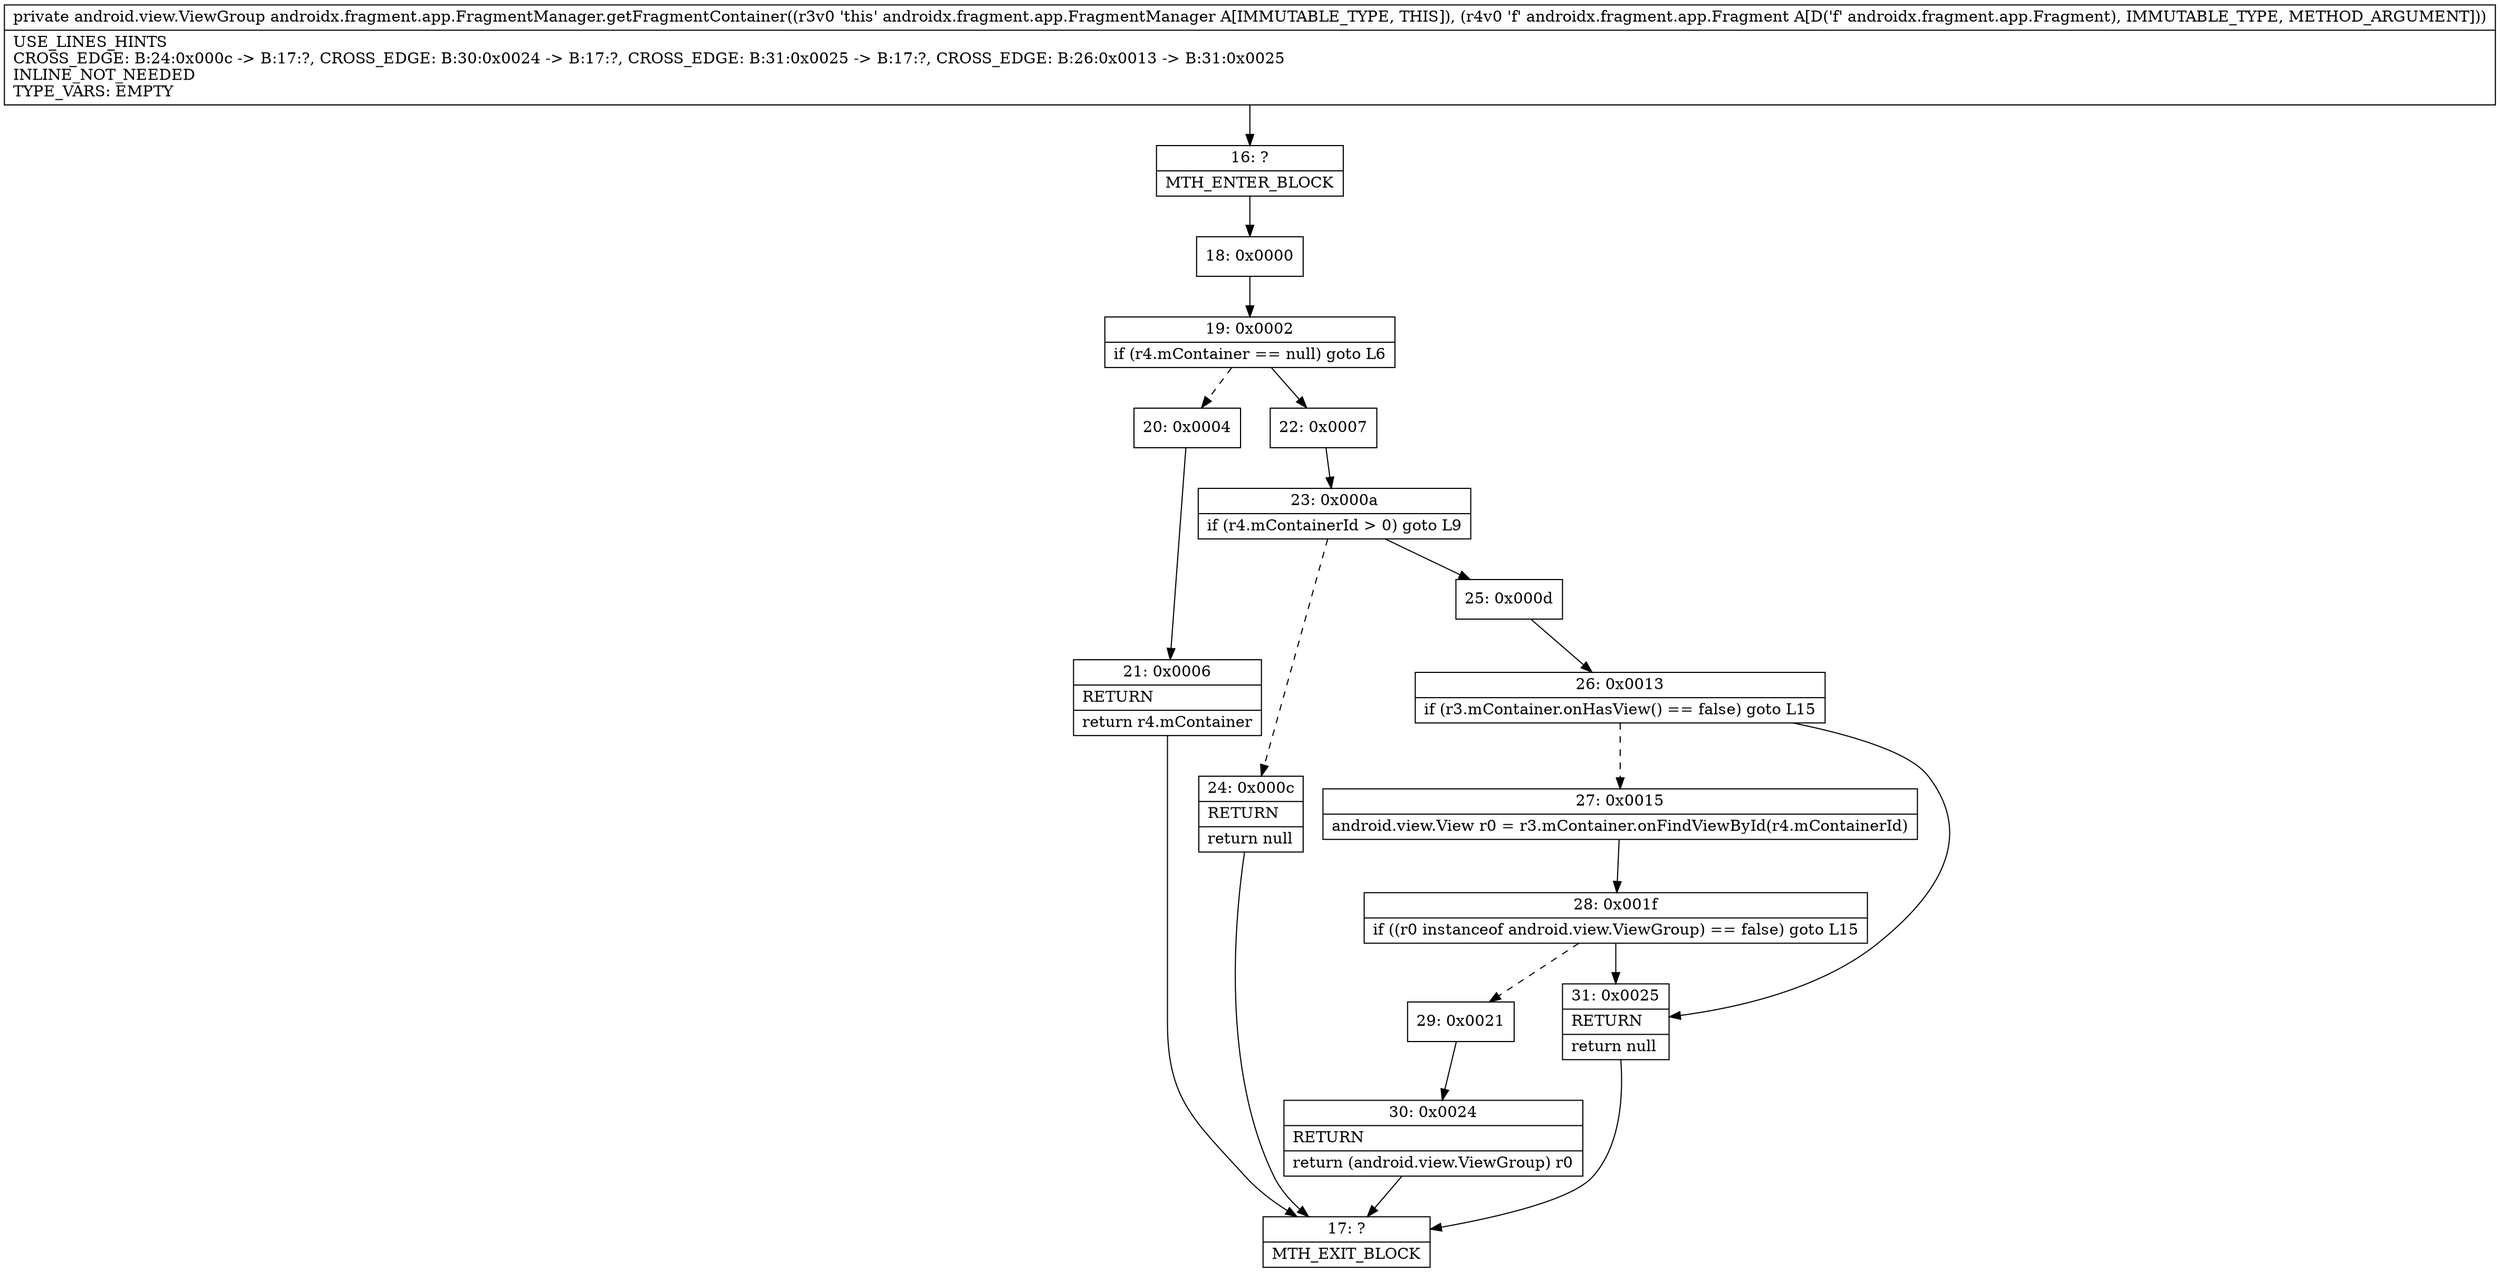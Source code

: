 digraph "CFG forandroidx.fragment.app.FragmentManager.getFragmentContainer(Landroidx\/fragment\/app\/Fragment;)Landroid\/view\/ViewGroup;" {
Node_16 [shape=record,label="{16\:\ ?|MTH_ENTER_BLOCK\l}"];
Node_18 [shape=record,label="{18\:\ 0x0000}"];
Node_19 [shape=record,label="{19\:\ 0x0002|if (r4.mContainer == null) goto L6\l}"];
Node_20 [shape=record,label="{20\:\ 0x0004}"];
Node_21 [shape=record,label="{21\:\ 0x0006|RETURN\l|return r4.mContainer\l}"];
Node_17 [shape=record,label="{17\:\ ?|MTH_EXIT_BLOCK\l}"];
Node_22 [shape=record,label="{22\:\ 0x0007}"];
Node_23 [shape=record,label="{23\:\ 0x000a|if (r4.mContainerId \> 0) goto L9\l}"];
Node_24 [shape=record,label="{24\:\ 0x000c|RETURN\l|return null\l}"];
Node_25 [shape=record,label="{25\:\ 0x000d}"];
Node_26 [shape=record,label="{26\:\ 0x0013|if (r3.mContainer.onHasView() == false) goto L15\l}"];
Node_27 [shape=record,label="{27\:\ 0x0015|android.view.View r0 = r3.mContainer.onFindViewById(r4.mContainerId)\l}"];
Node_28 [shape=record,label="{28\:\ 0x001f|if ((r0 instanceof android.view.ViewGroup) == false) goto L15\l}"];
Node_29 [shape=record,label="{29\:\ 0x0021}"];
Node_30 [shape=record,label="{30\:\ 0x0024|RETURN\l|return (android.view.ViewGroup) r0\l}"];
Node_31 [shape=record,label="{31\:\ 0x0025|RETURN\l|return null\l}"];
MethodNode[shape=record,label="{private android.view.ViewGroup androidx.fragment.app.FragmentManager.getFragmentContainer((r3v0 'this' androidx.fragment.app.FragmentManager A[IMMUTABLE_TYPE, THIS]), (r4v0 'f' androidx.fragment.app.Fragment A[D('f' androidx.fragment.app.Fragment), IMMUTABLE_TYPE, METHOD_ARGUMENT]))  | USE_LINES_HINTS\lCROSS_EDGE: B:24:0x000c \-\> B:17:?, CROSS_EDGE: B:30:0x0024 \-\> B:17:?, CROSS_EDGE: B:31:0x0025 \-\> B:17:?, CROSS_EDGE: B:26:0x0013 \-\> B:31:0x0025\lINLINE_NOT_NEEDED\lTYPE_VARS: EMPTY\l}"];
MethodNode -> Node_16;Node_16 -> Node_18;
Node_18 -> Node_19;
Node_19 -> Node_20[style=dashed];
Node_19 -> Node_22;
Node_20 -> Node_21;
Node_21 -> Node_17;
Node_22 -> Node_23;
Node_23 -> Node_24[style=dashed];
Node_23 -> Node_25;
Node_24 -> Node_17;
Node_25 -> Node_26;
Node_26 -> Node_27[style=dashed];
Node_26 -> Node_31;
Node_27 -> Node_28;
Node_28 -> Node_29[style=dashed];
Node_28 -> Node_31;
Node_29 -> Node_30;
Node_30 -> Node_17;
Node_31 -> Node_17;
}

